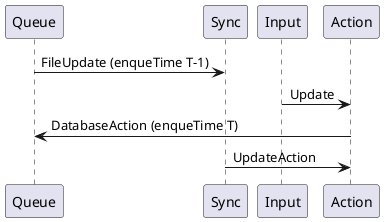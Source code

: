 @startuml
Queue -> Sync: FileUpdate (enqueTime T-1)
Input -> Action: Update
Action -> Queue: DatabaseAction (enqueTime T)
Sync -> Action: UpdateAction


@enduml